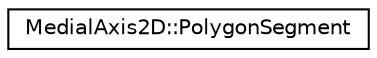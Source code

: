 digraph "Graphical Class Hierarchy"
{
 // LATEX_PDF_SIZE
  edge [fontname="Helvetica",fontsize="10",labelfontname="Helvetica",labelfontsize="10"];
  node [fontname="Helvetica",fontsize="10",shape=record];
  rankdir="LR";
  Node0 [label="MedialAxis2D::PolygonSegment",height=0.2,width=0.4,color="black", fillcolor="white", style="filled",URL="$structMedialAxis2D_1_1PolygonSegment.html",tooltip=" "];
}
